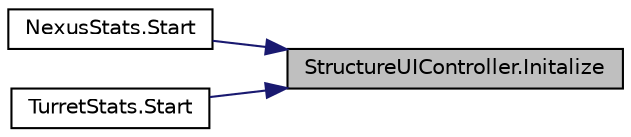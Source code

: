 digraph "StructureUIController.Initalize"
{
 // INTERACTIVE_SVG=YES
 // LATEX_PDF_SIZE
  bgcolor="transparent";
  edge [fontname="Helvetica",fontsize="10",labelfontname="Helvetica",labelfontsize="10"];
  node [fontname="Helvetica",fontsize="10",shape=record];
  rankdir="RL";
  Node1 [label="StructureUIController.Initalize",height=0.2,width=0.4,color="black", fillcolor="grey75", style="filled", fontcolor="black",tooltip=" "];
  Node1 -> Node2 [dir="back",color="midnightblue",fontsize="10",style="solid",fontname="Helvetica"];
  Node2 [label="NexusStats.Start",height=0.2,width=0.4,color="black",URL="$class_nexus_stats.html#a2f625990da73631c1b2218f6ad2787cf",tooltip=" "];
  Node1 -> Node3 [dir="back",color="midnightblue",fontsize="10",style="solid",fontname="Helvetica"];
  Node3 [label="TurretStats.Start",height=0.2,width=0.4,color="black",URL="$class_turret_stats.html#a3192f8253accadf672e3afb4de7391eb",tooltip=" "];
}
